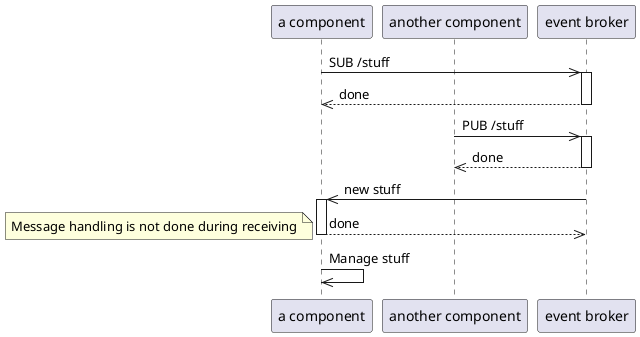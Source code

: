 @startuml
participant "a component" as C1
participant "another component" as C2
participant "event broker" as B
C1->>B ++: SUB /stuff
return done
C2->>B ++: PUB /stuff
return done
B->>C1 ++: new stuff
return done
note left: Message handling is not done during receiving
C1->>C1 : Manage stuff
@enduml
